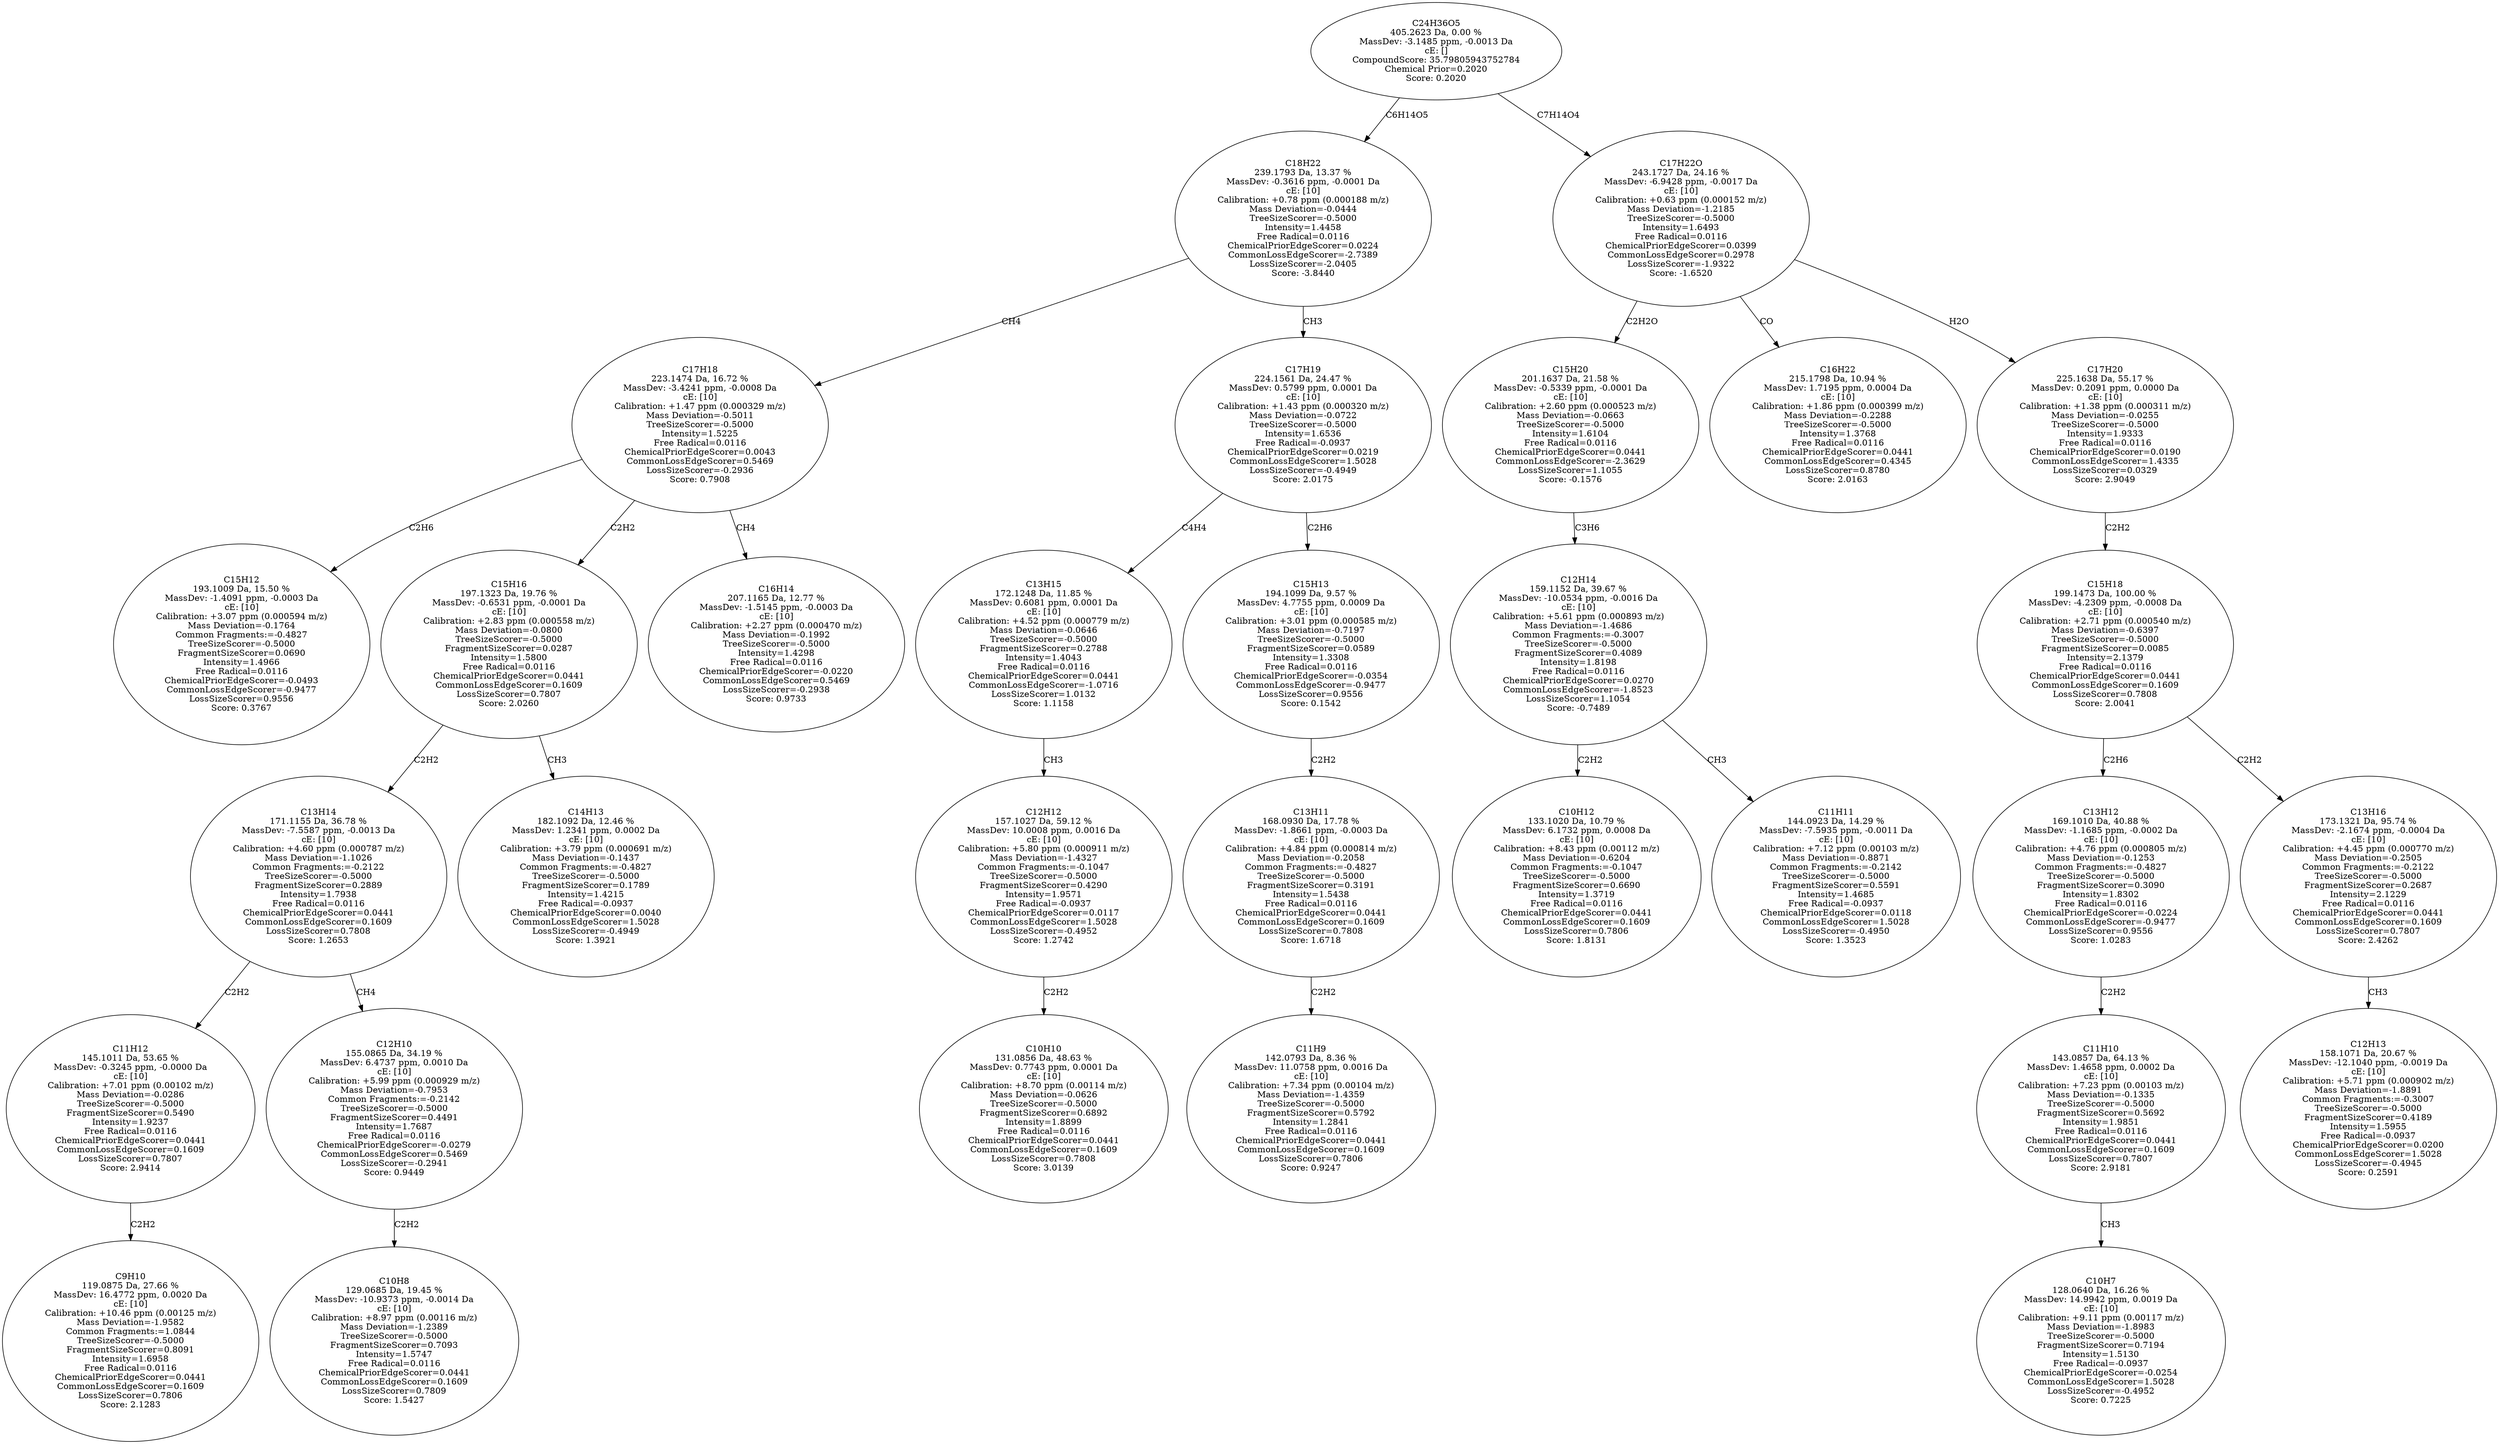 strict digraph {
v1 [label="C15H12\n193.1009 Da, 15.50 %\nMassDev: -1.4091 ppm, -0.0003 Da\ncE: [10]\nCalibration: +3.07 ppm (0.000594 m/z)\nMass Deviation=-0.1764\nCommon Fragments:=-0.4827\nTreeSizeScorer=-0.5000\nFragmentSizeScorer=0.0690\nIntensity=1.4966\nFree Radical=0.0116\nChemicalPriorEdgeScorer=-0.0493\nCommonLossEdgeScorer=-0.9477\nLossSizeScorer=0.9556\nScore: 0.3767"];
v2 [label="C9H10\n119.0875 Da, 27.66 %\nMassDev: 16.4772 ppm, 0.0020 Da\ncE: [10]\nCalibration: +10.46 ppm (0.00125 m/z)\nMass Deviation=-1.9582\nCommon Fragments:=1.0844\nTreeSizeScorer=-0.5000\nFragmentSizeScorer=0.8091\nIntensity=1.6958\nFree Radical=0.0116\nChemicalPriorEdgeScorer=0.0441\nCommonLossEdgeScorer=0.1609\nLossSizeScorer=0.7806\nScore: 2.1283"];
v3 [label="C11H12\n145.1011 Da, 53.65 %\nMassDev: -0.3245 ppm, -0.0000 Da\ncE: [10]\nCalibration: +7.01 ppm (0.00102 m/z)\nMass Deviation=-0.0286\nTreeSizeScorer=-0.5000\nFragmentSizeScorer=0.5490\nIntensity=1.9237\nFree Radical=0.0116\nChemicalPriorEdgeScorer=0.0441\nCommonLossEdgeScorer=0.1609\nLossSizeScorer=0.7807\nScore: 2.9414"];
v4 [label="C10H8\n129.0685 Da, 19.45 %\nMassDev: -10.9373 ppm, -0.0014 Da\ncE: [10]\nCalibration: +8.97 ppm (0.00116 m/z)\nMass Deviation=-1.2389\nTreeSizeScorer=-0.5000\nFragmentSizeScorer=0.7093\nIntensity=1.5747\nFree Radical=0.0116\nChemicalPriorEdgeScorer=0.0441\nCommonLossEdgeScorer=0.1609\nLossSizeScorer=0.7809\nScore: 1.5427"];
v5 [label="C12H10\n155.0865 Da, 34.19 %\nMassDev: 6.4737 ppm, 0.0010 Da\ncE: [10]\nCalibration: +5.99 ppm (0.000929 m/z)\nMass Deviation=-0.7953\nCommon Fragments:=-0.2142\nTreeSizeScorer=-0.5000\nFragmentSizeScorer=0.4491\nIntensity=1.7687\nFree Radical=0.0116\nChemicalPriorEdgeScorer=-0.0279\nCommonLossEdgeScorer=0.5469\nLossSizeScorer=-0.2941\nScore: 0.9449"];
v6 [label="C13H14\n171.1155 Da, 36.78 %\nMassDev: -7.5587 ppm, -0.0013 Da\ncE: [10]\nCalibration: +4.60 ppm (0.000787 m/z)\nMass Deviation=-1.1026\nCommon Fragments:=-0.2122\nTreeSizeScorer=-0.5000\nFragmentSizeScorer=0.2889\nIntensity=1.7938\nFree Radical=0.0116\nChemicalPriorEdgeScorer=0.0441\nCommonLossEdgeScorer=0.1609\nLossSizeScorer=0.7808\nScore: 1.2653"];
v7 [label="C14H13\n182.1092 Da, 12.46 %\nMassDev: 1.2341 ppm, 0.0002 Da\ncE: [10]\nCalibration: +3.79 ppm (0.000691 m/z)\nMass Deviation=-0.1437\nCommon Fragments:=-0.4827\nTreeSizeScorer=-0.5000\nFragmentSizeScorer=0.1789\nIntensity=1.4215\nFree Radical=-0.0937\nChemicalPriorEdgeScorer=0.0040\nCommonLossEdgeScorer=1.5028\nLossSizeScorer=-0.4949\nScore: 1.3921"];
v8 [label="C15H16\n197.1323 Da, 19.76 %\nMassDev: -0.6531 ppm, -0.0001 Da\ncE: [10]\nCalibration: +2.83 ppm (0.000558 m/z)\nMass Deviation=-0.0800\nTreeSizeScorer=-0.5000\nFragmentSizeScorer=0.0287\nIntensity=1.5800\nFree Radical=0.0116\nChemicalPriorEdgeScorer=0.0441\nCommonLossEdgeScorer=0.1609\nLossSizeScorer=0.7807\nScore: 2.0260"];
v9 [label="C16H14\n207.1165 Da, 12.77 %\nMassDev: -1.5145 ppm, -0.0003 Da\ncE: [10]\nCalibration: +2.27 ppm (0.000470 m/z)\nMass Deviation=-0.1992\nTreeSizeScorer=-0.5000\nIntensity=1.4298\nFree Radical=0.0116\nChemicalPriorEdgeScorer=-0.0220\nCommonLossEdgeScorer=0.5469\nLossSizeScorer=-0.2938\nScore: 0.9733"];
v10 [label="C17H18\n223.1474 Da, 16.72 %\nMassDev: -3.4241 ppm, -0.0008 Da\ncE: [10]\nCalibration: +1.47 ppm (0.000329 m/z)\nMass Deviation=-0.5011\nTreeSizeScorer=-0.5000\nIntensity=1.5225\nFree Radical=0.0116\nChemicalPriorEdgeScorer=0.0043\nCommonLossEdgeScorer=0.5469\nLossSizeScorer=-0.2936\nScore: 0.7908"];
v11 [label="C10H10\n131.0856 Da, 48.63 %\nMassDev: 0.7743 ppm, 0.0001 Da\ncE: [10]\nCalibration: +8.70 ppm (0.00114 m/z)\nMass Deviation=-0.0626\nTreeSizeScorer=-0.5000\nFragmentSizeScorer=0.6892\nIntensity=1.8899\nFree Radical=0.0116\nChemicalPriorEdgeScorer=0.0441\nCommonLossEdgeScorer=0.1609\nLossSizeScorer=0.7808\nScore: 3.0139"];
v12 [label="C12H12\n157.1027 Da, 59.12 %\nMassDev: 10.0008 ppm, 0.0016 Da\ncE: [10]\nCalibration: +5.80 ppm (0.000911 m/z)\nMass Deviation=-1.4327\nCommon Fragments:=-0.1047\nTreeSizeScorer=-0.5000\nFragmentSizeScorer=0.4290\nIntensity=1.9571\nFree Radical=-0.0937\nChemicalPriorEdgeScorer=0.0117\nCommonLossEdgeScorer=1.5028\nLossSizeScorer=-0.4952\nScore: 1.2742"];
v13 [label="C13H15\n172.1248 Da, 11.85 %\nMassDev: 0.6081 ppm, 0.0001 Da\ncE: [10]\nCalibration: +4.52 ppm (0.000779 m/z)\nMass Deviation=-0.0646\nTreeSizeScorer=-0.5000\nFragmentSizeScorer=0.2788\nIntensity=1.4043\nFree Radical=0.0116\nChemicalPriorEdgeScorer=0.0441\nCommonLossEdgeScorer=-1.0716\nLossSizeScorer=1.0132\nScore: 1.1158"];
v14 [label="C11H9\n142.0793 Da, 8.36 %\nMassDev: 11.0758 ppm, 0.0016 Da\ncE: [10]\nCalibration: +7.34 ppm (0.00104 m/z)\nMass Deviation=-1.4359\nTreeSizeScorer=-0.5000\nFragmentSizeScorer=0.5792\nIntensity=1.2841\nFree Radical=0.0116\nChemicalPriorEdgeScorer=0.0441\nCommonLossEdgeScorer=0.1609\nLossSizeScorer=0.7806\nScore: 0.9247"];
v15 [label="C13H11\n168.0930 Da, 17.78 %\nMassDev: -1.8661 ppm, -0.0003 Da\ncE: [10]\nCalibration: +4.84 ppm (0.000814 m/z)\nMass Deviation=-0.2058\nCommon Fragments:=-0.4827\nTreeSizeScorer=-0.5000\nFragmentSizeScorer=0.3191\nIntensity=1.5438\nFree Radical=0.0116\nChemicalPriorEdgeScorer=0.0441\nCommonLossEdgeScorer=0.1609\nLossSizeScorer=0.7808\nScore: 1.6718"];
v16 [label="C15H13\n194.1099 Da, 9.57 %\nMassDev: 4.7755 ppm, 0.0009 Da\ncE: [10]\nCalibration: +3.01 ppm (0.000585 m/z)\nMass Deviation=-0.7197\nTreeSizeScorer=-0.5000\nFragmentSizeScorer=0.0589\nIntensity=1.3308\nFree Radical=0.0116\nChemicalPriorEdgeScorer=-0.0354\nCommonLossEdgeScorer=-0.9477\nLossSizeScorer=0.9556\nScore: 0.1542"];
v17 [label="C17H19\n224.1561 Da, 24.47 %\nMassDev: 0.5799 ppm, 0.0001 Da\ncE: [10]\nCalibration: +1.43 ppm (0.000320 m/z)\nMass Deviation=-0.0722\nTreeSizeScorer=-0.5000\nIntensity=1.6536\nFree Radical=-0.0937\nChemicalPriorEdgeScorer=0.0219\nCommonLossEdgeScorer=1.5028\nLossSizeScorer=-0.4949\nScore: 2.0175"];
v18 [label="C18H22\n239.1793 Da, 13.37 %\nMassDev: -0.3616 ppm, -0.0001 Da\ncE: [10]\nCalibration: +0.78 ppm (0.000188 m/z)\nMass Deviation=-0.0444\nTreeSizeScorer=-0.5000\nIntensity=1.4458\nFree Radical=0.0116\nChemicalPriorEdgeScorer=0.0224\nCommonLossEdgeScorer=-2.7389\nLossSizeScorer=-2.0405\nScore: -3.8440"];
v19 [label="C10H12\n133.1020 Da, 10.79 %\nMassDev: 6.1732 ppm, 0.0008 Da\ncE: [10]\nCalibration: +8.43 ppm (0.00112 m/z)\nMass Deviation=-0.6204\nCommon Fragments:=-0.1047\nTreeSizeScorer=-0.5000\nFragmentSizeScorer=0.6690\nIntensity=1.3719\nFree Radical=0.0116\nChemicalPriorEdgeScorer=0.0441\nCommonLossEdgeScorer=0.1609\nLossSizeScorer=0.7806\nScore: 1.8131"];
v20 [label="C11H11\n144.0923 Da, 14.29 %\nMassDev: -7.5935 ppm, -0.0011 Da\ncE: [10]\nCalibration: +7.12 ppm (0.00103 m/z)\nMass Deviation=-0.8871\nCommon Fragments:=-0.2142\nTreeSizeScorer=-0.5000\nFragmentSizeScorer=0.5591\nIntensity=1.4685\nFree Radical=-0.0937\nChemicalPriorEdgeScorer=0.0118\nCommonLossEdgeScorer=1.5028\nLossSizeScorer=-0.4950\nScore: 1.3523"];
v21 [label="C12H14\n159.1152 Da, 39.67 %\nMassDev: -10.0534 ppm, -0.0016 Da\ncE: [10]\nCalibration: +5.61 ppm (0.000893 m/z)\nMass Deviation=-1.4686\nCommon Fragments:=-0.3007\nTreeSizeScorer=-0.5000\nFragmentSizeScorer=0.4089\nIntensity=1.8198\nFree Radical=0.0116\nChemicalPriorEdgeScorer=0.0270\nCommonLossEdgeScorer=-1.8523\nLossSizeScorer=1.1054\nScore: -0.7489"];
v22 [label="C15H20\n201.1637 Da, 21.58 %\nMassDev: -0.5339 ppm, -0.0001 Da\ncE: [10]\nCalibration: +2.60 ppm (0.000523 m/z)\nMass Deviation=-0.0663\nTreeSizeScorer=-0.5000\nIntensity=1.6104\nFree Radical=0.0116\nChemicalPriorEdgeScorer=0.0441\nCommonLossEdgeScorer=-2.3629\nLossSizeScorer=1.1055\nScore: -0.1576"];
v23 [label="C16H22\n215.1798 Da, 10.94 %\nMassDev: 1.7195 ppm, 0.0004 Da\ncE: [10]\nCalibration: +1.86 ppm (0.000399 m/z)\nMass Deviation=-0.2288\nTreeSizeScorer=-0.5000\nIntensity=1.3768\nFree Radical=0.0116\nChemicalPriorEdgeScorer=0.0441\nCommonLossEdgeScorer=0.4345\nLossSizeScorer=0.8780\nScore: 2.0163"];
v24 [label="C10H7\n128.0640 Da, 16.26 %\nMassDev: 14.9942 ppm, 0.0019 Da\ncE: [10]\nCalibration: +9.11 ppm (0.00117 m/z)\nMass Deviation=-1.8983\nTreeSizeScorer=-0.5000\nFragmentSizeScorer=0.7194\nIntensity=1.5130\nFree Radical=-0.0937\nChemicalPriorEdgeScorer=-0.0254\nCommonLossEdgeScorer=1.5028\nLossSizeScorer=-0.4952\nScore: 0.7225"];
v25 [label="C11H10\n143.0857 Da, 64.13 %\nMassDev: 1.4658 ppm, 0.0002 Da\ncE: [10]\nCalibration: +7.23 ppm (0.00103 m/z)\nMass Deviation=-0.1335\nTreeSizeScorer=-0.5000\nFragmentSizeScorer=0.5692\nIntensity=1.9851\nFree Radical=0.0116\nChemicalPriorEdgeScorer=0.0441\nCommonLossEdgeScorer=0.1609\nLossSizeScorer=0.7807\nScore: 2.9181"];
v26 [label="C13H12\n169.1010 Da, 40.88 %\nMassDev: -1.1685 ppm, -0.0002 Da\ncE: [10]\nCalibration: +4.76 ppm (0.000805 m/z)\nMass Deviation=-0.1253\nCommon Fragments:=-0.4827\nTreeSizeScorer=-0.5000\nFragmentSizeScorer=0.3090\nIntensity=1.8302\nFree Radical=0.0116\nChemicalPriorEdgeScorer=-0.0224\nCommonLossEdgeScorer=-0.9477\nLossSizeScorer=0.9556\nScore: 1.0283"];
v27 [label="C12H13\n158.1071 Da, 20.67 %\nMassDev: -12.1040 ppm, -0.0019 Da\ncE: [10]\nCalibration: +5.71 ppm (0.000902 m/z)\nMass Deviation=-1.8891\nCommon Fragments:=-0.3007\nTreeSizeScorer=-0.5000\nFragmentSizeScorer=0.4189\nIntensity=1.5955\nFree Radical=-0.0937\nChemicalPriorEdgeScorer=0.0200\nCommonLossEdgeScorer=1.5028\nLossSizeScorer=-0.4945\nScore: 0.2591"];
v28 [label="C13H16\n173.1321 Da, 95.74 %\nMassDev: -2.1674 ppm, -0.0004 Da\ncE: [10]\nCalibration: +4.45 ppm (0.000770 m/z)\nMass Deviation=-0.2505\nCommon Fragments:=-0.2122\nTreeSizeScorer=-0.5000\nFragmentSizeScorer=0.2687\nIntensity=2.1229\nFree Radical=0.0116\nChemicalPriorEdgeScorer=0.0441\nCommonLossEdgeScorer=0.1609\nLossSizeScorer=0.7807\nScore: 2.4262"];
v29 [label="C15H18\n199.1473 Da, 100.00 %\nMassDev: -4.2309 ppm, -0.0008 Da\ncE: [10]\nCalibration: +2.71 ppm (0.000540 m/z)\nMass Deviation=-0.6397\nTreeSizeScorer=-0.5000\nFragmentSizeScorer=0.0085\nIntensity=2.1379\nFree Radical=0.0116\nChemicalPriorEdgeScorer=0.0441\nCommonLossEdgeScorer=0.1609\nLossSizeScorer=0.7808\nScore: 2.0041"];
v30 [label="C17H20\n225.1638 Da, 55.17 %\nMassDev: 0.2091 ppm, 0.0000 Da\ncE: [10]\nCalibration: +1.38 ppm (0.000311 m/z)\nMass Deviation=-0.0255\nTreeSizeScorer=-0.5000\nIntensity=1.9333\nFree Radical=0.0116\nChemicalPriorEdgeScorer=0.0190\nCommonLossEdgeScorer=1.4335\nLossSizeScorer=0.0329\nScore: 2.9049"];
v31 [label="C17H22O\n243.1727 Da, 24.16 %\nMassDev: -6.9428 ppm, -0.0017 Da\ncE: [10]\nCalibration: +0.63 ppm (0.000152 m/z)\nMass Deviation=-1.2185\nTreeSizeScorer=-0.5000\nIntensity=1.6493\nFree Radical=0.0116\nChemicalPriorEdgeScorer=0.0399\nCommonLossEdgeScorer=0.2978\nLossSizeScorer=-1.9322\nScore: -1.6520"];
v32 [label="C24H36O5\n405.2623 Da, 0.00 %\nMassDev: -3.1485 ppm, -0.0013 Da\ncE: []\nCompoundScore: 35.79805943752784\nChemical Prior=0.2020\nScore: 0.2020"];
v10 -> v1 [label="C2H6"];
v3 -> v2 [label="C2H2"];
v6 -> v3 [label="C2H2"];
v5 -> v4 [label="C2H2"];
v6 -> v5 [label="CH4"];
v8 -> v6 [label="C2H2"];
v8 -> v7 [label="CH3"];
v10 -> v8 [label="C2H2"];
v10 -> v9 [label="CH4"];
v18 -> v10 [label="CH4"];
v12 -> v11 [label="C2H2"];
v13 -> v12 [label="CH3"];
v17 -> v13 [label="C4H4"];
v15 -> v14 [label="C2H2"];
v16 -> v15 [label="C2H2"];
v17 -> v16 [label="C2H6"];
v18 -> v17 [label="CH3"];
v32 -> v18 [label="C6H14O5"];
v21 -> v19 [label="C2H2"];
v21 -> v20 [label="CH3"];
v22 -> v21 [label="C3H6"];
v31 -> v22 [label="C2H2O"];
v31 -> v23 [label="CO"];
v25 -> v24 [label="CH3"];
v26 -> v25 [label="C2H2"];
v29 -> v26 [label="C2H6"];
v28 -> v27 [label="CH3"];
v29 -> v28 [label="C2H2"];
v30 -> v29 [label="C2H2"];
v31 -> v30 [label="H2O"];
v32 -> v31 [label="C7H14O4"];
}